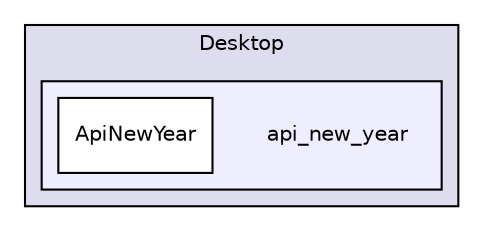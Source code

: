 digraph "api_new_year" {
  compound=true
  node [ fontsize="10", fontname="Helvetica"];
  edge [ labelfontsize="10", labelfontname="Helvetica"];
  subgraph clusterdir_e04ae2849dfa520b4ee2c9f7e9ff15de {
    graph [ bgcolor="#ddddee", pencolor="black", label="Desktop" fontname="Helvetica", fontsize="10", URL="dir_e04ae2849dfa520b4ee2c9f7e9ff15de.html"]
  subgraph clusterdir_fbd1bb9ddcd6ac54786aebcf0c3b2015 {
    graph [ bgcolor="#eeeeff", pencolor="black", label="" URL="dir_fbd1bb9ddcd6ac54786aebcf0c3b2015.html"];
    dir_fbd1bb9ddcd6ac54786aebcf0c3b2015 [shape=plaintext label="api_new_year"];
    dir_c3ed1d2180bd1a9007443173aba4e088 [shape=box label="ApiNewYear" color="black" fillcolor="white" style="filled" URL="dir_c3ed1d2180bd1a9007443173aba4e088.html"];
  }
  }
}
